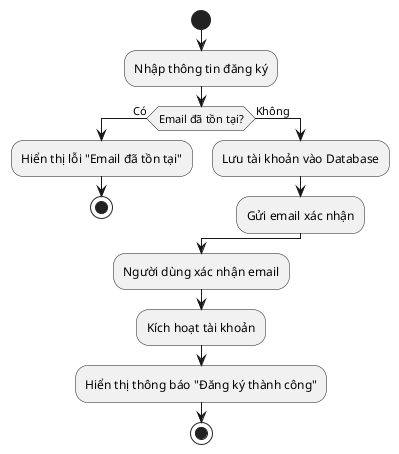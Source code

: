 @startuml
start
:Nhập thông tin đăng ký;
if (Email đã tồn tại?) then (Có)
    :Hiển thị lỗi "Email đã tồn tại";
    stop
else (Không)
    :Lưu tài khoản vào Database;
    :Gửi email xác nhận;
endif

:Người dùng xác nhận email;
:Kích hoạt tài khoản;
:Hiển thị thông báo "Đăng ký thành công";
stop
@enduml
